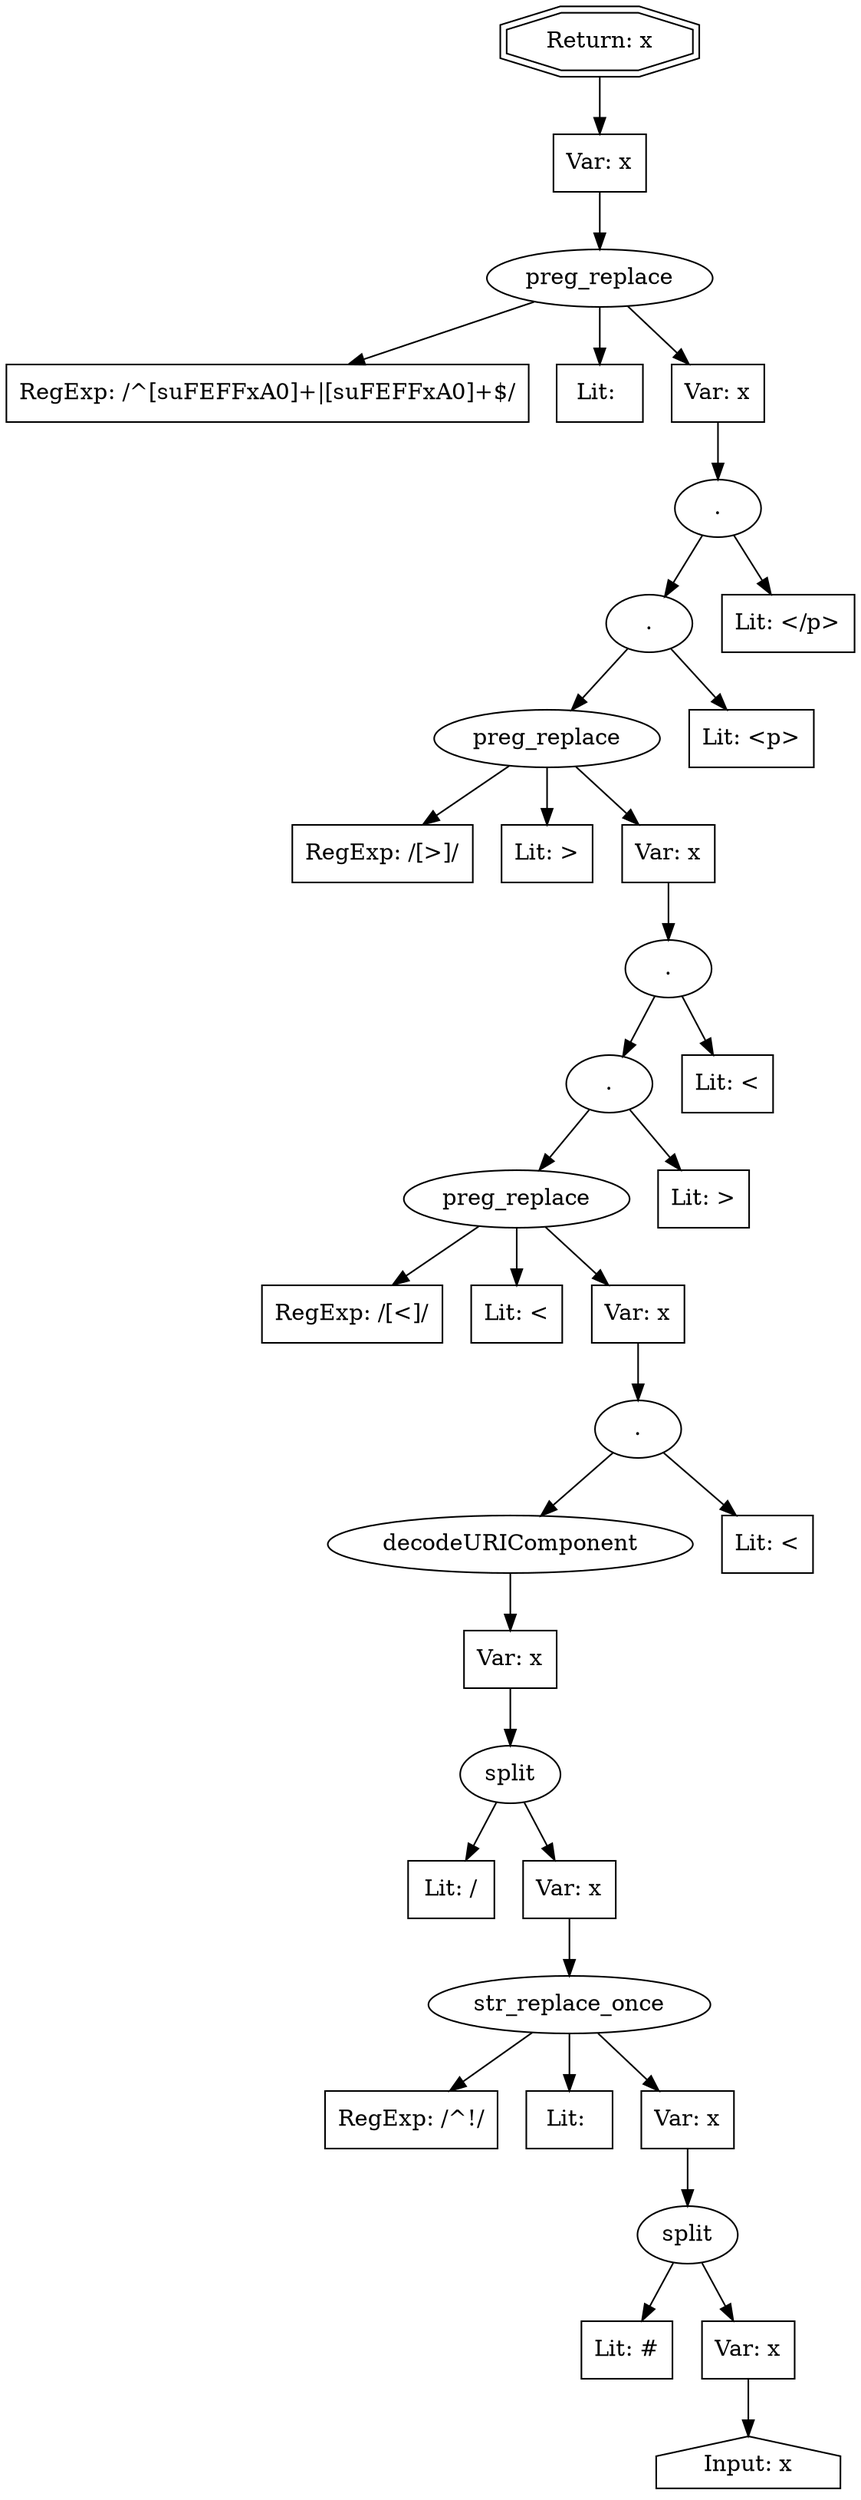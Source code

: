 // Finding: af3c7320-441b-431d-8fe5-0e5543d4b1ec
// Finding.url: https://events.example200.com/#!view/event/event_id/89873"></iframe></style></script></object></embed></textarea><img src=x onerror=taintfoxLog('f3da0f2b49dc4974b022a1129ec5c18a')><!--/*
// Finding.parentloc: https://events.example200.com/#!view/event/event_id/89873"></iframe></style></script></object></embed></textarea><img src=x onerror=taintfoxLog('f3da0f2b49dc4974b022a1129ec5c18a')><!--/*
// Finding.domain: events.example200.com
// Finding.base_domain: example200.com
// Finding.source: location.href
// Finding.sink: innerHTML
// Sanitizer.score: 3
// Sanitizer.name: trim
// Sanitizer.location: https://events.example200.com/live/resource/js/%5Clivewhale%5Cthirdparty%5Cfrontend.min.js/%5Clivewhale%5Cscripts%5Clwui%5Cfrontend.js/%5Clivewhale%5Cscripts%5Ccommon.rev.1528626687.js - trim:7:14492
// Finding.begin: 3
// Finding.end: 8
// Finding.original_uuid: 338bd3fc-fbb9-4d67-82c5-f2515e466c05
// Finding.TwentyFiveMillionFlowsId: -1532724413
// Finding.script: https://events.example200.com/live/resource/js/%5Clivewhale%5Cthirdparty%5Cfrontend.min.js/%5Clivewhale%5Cscripts%5Clwui%5Cfrontend.js/%5Clivewhale%5Cscripts%5Ccommon.rev.1528626687.js
// Finding.line: 8
// Exploit.uuid: f3da0f2b-49dc-4974-b022-a1129ec5c18a
// Exploit.success: false
// Exploit.status: validated
// Exploit.method: C
// Exploit.type: html
// Exploit.token: attribute
// Exploit.content: href
// Exploit.quote_type: "
// Exploit.tag: a
// Exploit.break_out: 89873"></iframe></style></script></object></embed></textarea><img src=x onerror=
// Exploit.break_in: ><!--/*
// Exploit.payload: 89873"></iframe></style></script></object></embed></textarea><img src=x onerror=taintfoxLog(1)><!--/*
// Exploit.begin_taint_url: 50
// Exploit.end_taint_url: 55
// Exploit.replace_begin_url: 50
// Exploit.replace_end_url: 55
// Exploit.replace_begin_param: 5060
// Exploit.replace_end_param: 5065
// Issues.LargestEncodeAttrStringChain: 0
// Issues.LargestTextFragmentEncodeChainLength: 0
// Issues.HasApproximation: false
// Issues.HasMissingImplementation: false
// Issues.HasInfiniteRegexWithFunctionReplacer: false
// Issues.MergedSplitAndJoins: false
// Issues.HasUrlInRhsOfReplace: false
// Issues.HasUrlInLhsOfReplace: false
// Issues.HasCookieValueInLhsOfreplace: false
// Issues.HasCookieValueInRhsOfreplace: false
// Issues.HasCookieValueInMatchPattern: false
// Issues.HasCookieValueInExecPattern: false
// Issues.RemovedLRConcats: false
// Issues.RemovedReplaceArtifacts: false
// Issues.HasUrlInMatchPattern: false
// Issues.HasUrlInExecPattern: false
// Issues.RemovedNOPreplaces: false
// Issues.Known_sanitizer: false
// DepGraph.hash: 644917075
// DepGraph.sanitizer_hash: -1337210880

digraph cfg {
n0 [shape=house, label="Input: x"];
n1 [shape=ellipse, label="split"];
n2 [shape=box, label="Lit: #"];
n3 [shape=box, label="Var: x"];
n4 [shape=ellipse, label="str_replace_once"];
n5 [shape=box, label="RegExp: /^!/"];
n6 [shape=box, label="Lit: "];
n7 [shape=box, label="Var: x"];
n8 [shape=ellipse, label="split"];
n9 [shape=box, label="Lit: /"];
n10 [shape=box, label="Var: x"];
n11 [shape=ellipse, label="decodeURIComponent"];
n12 [shape=box, label="Var: x"];
n13 [shape=ellipse, label="."];
n14 [shape=box, label="Lit: &lt;"];
n15 [shape=ellipse, label="preg_replace"];
n16 [shape=box, label="RegExp: /[<]/"];
n17 [shape=box, label="Lit: &lt;"];
n18 [shape=box, label="Var: x"];
n19 [shape=ellipse, label="."];
n20 [shape=box, label="Lit: &gt;"];
n21 [shape=ellipse, label="."];
n22 [shape=box, label="Lit: &lt;"];
n23 [shape=ellipse, label="preg_replace"];
n24 [shape=box, label="RegExp: /[>]/"];
n25 [shape=box, label="Lit: &gt;"];
n26 [shape=box, label="Var: x"];
n27 [shape=ellipse, label="."];
n28 [shape=box, label="Lit: <p>"];
n29 [shape=ellipse, label="."];
n30 [shape=box, label="Lit: </p>"];
n31 [shape=ellipse, label="preg_replace"];
n32 [shape=box, label="RegExp: /^[\s\uFEFF\xA0]+|[\s\uFEFF\xA0]+$/"];
n33 [shape=box, label="Lit: "];
n34 [shape=box, label="Var: x"];
n35 [shape=box, label="Var: x"];
n36 [shape=doubleoctagon, label="Return: x"];
n3 -> n0;
n1 -> n2;
n1 -> n3;
n7 -> n1;
n4 -> n5;
n4 -> n6;
n4 -> n7;
n10 -> n4;
n8 -> n9;
n8 -> n10;
n12 -> n8;
n11 -> n12;
n13 -> n11;
n13 -> n14;
n18 -> n13;
n15 -> n16;
n15 -> n17;
n15 -> n18;
n19 -> n15;
n19 -> n20;
n21 -> n19;
n21 -> n22;
n26 -> n21;
n23 -> n24;
n23 -> n25;
n23 -> n26;
n27 -> n28;
n27 -> n23;
n29 -> n27;
n29 -> n30;
n34 -> n29;
n31 -> n32;
n31 -> n33;
n31 -> n34;
n35 -> n31;
n36 -> n35;
}
